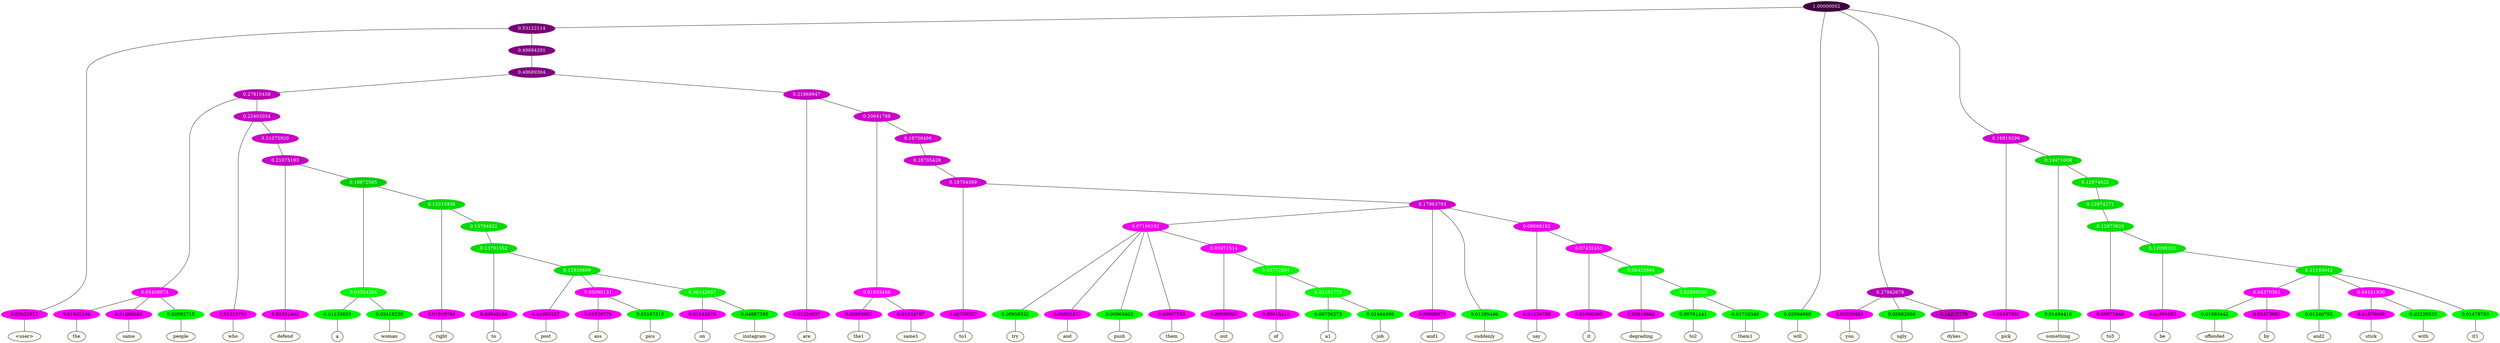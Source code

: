 graph {
	node [format=png height=0.15 nodesep=0.001 ordering=out overlap=prism overlap_scaling=0.01 ranksep=0.001 ratio=0.2 style=filled width=0.15]
	{
		rank=same
		a_w_5 [label="\<user\>" color=black fillcolor=floralwhite style="filled,solid"]
		a_w_23 [label=the color=black fillcolor=floralwhite style="filled,solid"]
		a_w_24 [label=same color=black fillcolor=floralwhite style="filled,solid"]
		a_w_25 [label=people color=black fillcolor=floralwhite style="filled,solid"]
		a_w_26 [label=who color=black fillcolor=floralwhite style="filled,solid"]
		a_w_38 [label=defend color=black fillcolor=floralwhite style="filled,solid"]
		a_w_53 [label=a color=black fillcolor=floralwhite style="filled,solid"]
		a_w_54 [label=woman color=black fillcolor=floralwhite style="filled,solid"]
		a_w_55 [label=right color=black fillcolor=floralwhite style="filled,solid"]
		a_w_69 [label=to color=black fillcolor=floralwhite style="filled,solid"]
		a_w_75 [label=post color=black fillcolor=floralwhite style="filled,solid"]
		a_w_82 [label=ass color=black fillcolor=floralwhite style="filled,solid"]
		a_w_83 [label=pics color=black fillcolor=floralwhite style="filled,solid"]
		a_w_84 [label=on color=black fillcolor=floralwhite style="filled,solid"]
		a_w_85 [label=instagram color=black fillcolor=floralwhite style="filled,solid"]
		a_w_20 [label=are color=black fillcolor=floralwhite style="filled,solid"]
		a_w_33 [label=the1 color=black fillcolor=floralwhite style="filled,solid"]
		a_w_34 [label=same1 color=black fillcolor=floralwhite style="filled,solid"]
		a_w_47 [label=to1 color=black fillcolor=floralwhite style="filled,solid"]
		a_w_62 [label=try color=black fillcolor=floralwhite style="filled,solid"]
		a_w_63 [label=and color=black fillcolor=floralwhite style="filled,solid"]
		a_w_64 [label=push color=black fillcolor=floralwhite style="filled,solid"]
		a_w_65 [label=them color=black fillcolor=floralwhite style="filled,solid"]
		a_w_71 [label=out color=black fillcolor=floralwhite style="filled,solid"]
		a_w_78 [label=of color=black fillcolor=floralwhite style="filled,solid"]
		a_w_86 [label=a1 color=black fillcolor=floralwhite style="filled,solid"]
		a_w_87 [label=job color=black fillcolor=floralwhite style="filled,solid"]
		a_w_58 [label=and1 color=black fillcolor=floralwhite style="filled,solid"]
		a_w_59 [label=suddenly color=black fillcolor=floralwhite style="filled,solid"]
		a_w_67 [label=say color=black fillcolor=floralwhite style="filled,solid"]
		a_w_73 [label=it color=black fillcolor=floralwhite style="filled,solid"]
		a_w_80 [label=degrading color=black fillcolor=floralwhite style="filled,solid"]
		a_w_88 [label=to2 color=black fillcolor=floralwhite style="filled,solid"]
		a_w_89 [label=them1 color=black fillcolor=floralwhite style="filled,solid"]
		a_w_2 [label=will color=black fillcolor=floralwhite style="filled,solid"]
		a_w_7 [label=you color=black fillcolor=floralwhite style="filled,solid"]
		a_w_8 [label=ugly color=black fillcolor=floralwhite style="filled,solid"]
		a_w_9 [label=dykes color=black fillcolor=floralwhite style="filled,solid"]
		a_w_10 [label=pick color=black fillcolor=floralwhite style="filled,solid"]
		a_w_13 [label=something color=black fillcolor=floralwhite style="filled,solid"]
		a_w_30 [label=to3 color=black fillcolor=floralwhite style="filled,solid"]
		a_w_36 [label=be color=black fillcolor=floralwhite style="filled,solid"]
		a_w_49 [label=offended color=black fillcolor=floralwhite style="filled,solid"]
		a_w_50 [label=by color=black fillcolor=floralwhite style="filled,solid"]
		a_w_42 [label=and2 color=black fillcolor=floralwhite style="filled,solid"]
		a_w_51 [label=stick color=black fillcolor=floralwhite style="filled,solid"]
		a_w_52 [label=with color=black fillcolor=floralwhite style="filled,solid"]
		a_w_44 [label=it1 color=black fillcolor=floralwhite style="filled,solid"]
	}
	a_n_5 -- a_w_5
	a_n_23 -- a_w_23
	a_n_24 -- a_w_24
	a_n_25 -- a_w_25
	a_n_26 -- a_w_26
	a_n_38 -- a_w_38
	a_n_53 -- a_w_53
	a_n_54 -- a_w_54
	a_n_55 -- a_w_55
	a_n_69 -- a_w_69
	a_n_75 -- a_w_75
	a_n_82 -- a_w_82
	a_n_83 -- a_w_83
	a_n_84 -- a_w_84
	a_n_85 -- a_w_85
	a_n_20 -- a_w_20
	a_n_33 -- a_w_33
	a_n_34 -- a_w_34
	a_n_47 -- a_w_47
	a_n_62 -- a_w_62
	a_n_63 -- a_w_63
	a_n_64 -- a_w_64
	a_n_65 -- a_w_65
	a_n_71 -- a_w_71
	a_n_78 -- a_w_78
	a_n_86 -- a_w_86
	a_n_87 -- a_w_87
	a_n_58 -- a_w_58
	a_n_59 -- a_w_59
	a_n_67 -- a_w_67
	a_n_73 -- a_w_73
	a_n_80 -- a_w_80
	a_n_88 -- a_w_88
	a_n_89 -- a_w_89
	a_n_2 -- a_w_2
	a_n_7 -- a_w_7
	a_n_8 -- a_w_8
	a_n_9 -- a_w_9
	a_n_10 -- a_w_10
	a_n_13 -- a_w_13
	a_n_30 -- a_w_30
	a_n_36 -- a_w_36
	a_n_49 -- a_w_49
	a_n_50 -- a_w_50
	a_n_42 -- a_w_42
	a_n_51 -- a_w_51
	a_n_52 -- a_w_52
	a_n_44 -- a_w_44
	{
		rank=same
		a_n_5 [label=0.03422652 color="0.835 1.000 0.966" fontcolor=black]
		a_n_23 [label=0.01632339 color="0.835 1.000 0.984" fontcolor=black]
		a_n_24 [label=0.01688081 color="0.835 1.000 0.983" fontcolor=black]
		a_n_25 [label=0.02082715 color="0.334 1.000 0.979" fontcolor=black]
		a_n_26 [label=0.01323793 color="0.835 1.000 0.987" fontcolor=black]
		a_n_38 [label=0.02201901 color="0.835 1.000 0.978" fontcolor=black]
		a_n_53 [label=0.01133853 color="0.334 1.000 0.989" fontcolor=black]
		a_n_54 [label=0.02418230 color="0.334 1.000 0.976" fontcolor=black]
		a_n_55 [label=0.01519769 color="0.835 1.000 0.985" fontcolor=black]
		a_n_69 [label=0.00948184 color="0.835 1.000 0.991" fontcolor=black]
		a_n_75 [label=0.01603427 color="0.835 1.000 0.984" fontcolor=black]
		a_n_82 [label=0.01920776 color="0.835 1.000 0.981" fontcolor=black]
		a_n_83 [label=0.03167318 color="0.334 1.000 0.968" fontcolor=black]
		a_n_84 [label=0.01245876 color="0.835 1.000 0.988" fontcolor=black]
		a_n_85 [label=0.04887395 color="0.334 1.000 0.951" fontcolor=black]
		a_n_20 [label=0.01224637 color="0.835 1.000 0.988" fontcolor=black]
		a_n_33 [label=0.00895902 color="0.835 1.000 0.991" fontcolor=black]
		a_n_34 [label=0.01034797 color="0.835 1.000 0.990" fontcolor=black]
		a_n_47 [label=0.00739557 color="0.835 1.000 0.993" fontcolor=black]
		a_n_62 [label=0.00958522 color="0.334 1.000 0.990" fontcolor=black]
		a_n_63 [label=0.00801872 color="0.835 1.000 0.992" fontcolor=black]
		a_n_64 [label=0.00965603 color="0.334 1.000 0.990" fontcolor=black]
		a_n_65 [label=0.00907555 color="0.835 1.000 0.991" fontcolor=black]
		a_n_71 [label=0.00698360 color="0.835 1.000 0.993" fontcolor=black]
		a_n_78 [label=0.00610415 color="0.835 1.000 0.994" fontcolor=black]
		a_n_86 [label=0.00756273 color="0.334 1.000 0.992" fontcolor=black]
		a_n_87 [label=0.01404396 color="0.334 1.000 0.986" fontcolor=black]
		a_n_58 [label=0.00898975 color="0.835 1.000 0.991" fontcolor=black]
		a_n_59 [label=0.01289496 color="0.334 1.000 0.987" fontcolor=black]
		a_n_67 [label=0.01234789 color="0.835 1.000 0.988" fontcolor=black]
		a_n_73 [label=0.01006303 color="0.835 1.000 0.990" fontcolor=black]
		a_n_80 [label=0.03914864 color="0.835 1.000 0.961" fontcolor=black]
		a_n_88 [label=0.00791241 color="0.334 1.000 0.992" fontcolor=black]
		a_n_89 [label=0.01710340 color="0.334 1.000 0.983" fontcolor=black]
		a_n_2 [label=0.02004068 color="0.334 1.000 0.980" fontcolor=black]
		a_n_7 [label=0.03020464 color="0.835 1.000 0.970" fontcolor=black]
		a_n_8 [label=0.05682050 color="0.334 1.000 0.943" fontcolor=black]
		a_n_9 [label=0.19213776 color="0.835 1.000 0.808" fontcolor=black]
		a_n_10 [label=0.02447091 color="0.835 1.000 0.976" fontcolor=black]
		a_n_13 [label=0.01494416 color="0.334 1.000 0.985" fontcolor=black]
		a_n_30 [label=0.00875468 color="0.835 1.000 0.991" fontcolor=black]
		a_n_36 [label=0.00904502 color="0.835 1.000 0.991" fontcolor=black]
		a_n_49 [label=0.01893442 color="0.334 1.000 0.981" fontcolor=black]
		a_n_50 [label=0.02473992 color="0.835 1.000 0.975" fontcolor=black]
		a_n_42 [label=0.01240792 color="0.334 1.000 0.988" fontcolor=black]
		a_n_51 [label=0.01870049 color="0.835 1.000 0.981" fontcolor=black]
		a_n_52 [label=0.02226535 color="0.334 1.000 0.978" fontcolor=black]
		a_n_44 [label=0.01478783 color="0.334 1.000 0.985" fontcolor=black]
	}
	a_n_0 [label=1.00000002 color="0.835 1.000 0.250" fontcolor=grey99]
	a_n_1 [label=0.53122114 color="0.835 1.000 0.469" fontcolor=grey99]
	a_n_0 -- a_n_1
	a_n_0 -- a_n_2
	a_n_3 [label=0.27942678 color="0.835 1.000 0.721" fontcolor=grey99]
	a_n_0 -- a_n_3
	a_n_4 [label=0.16919299 color="0.835 1.000 0.831" fontcolor=grey99]
	a_n_0 -- a_n_4
	a_n_1 -- a_n_5
	a_n_6 [label=0.49694201 color="0.835 1.000 0.503" fontcolor=grey99]
	a_n_1 -- a_n_6
	a_n_3 -- a_n_7
	a_n_3 -- a_n_8
	a_n_3 -- a_n_9
	a_n_4 -- a_n_10
	a_n_11 [label=0.14471008 color="0.334 1.000 0.855" fontcolor=grey99]
	a_n_4 -- a_n_11
	a_n_12 [label=0.49689304 color="0.835 1.000 0.503" fontcolor=grey99]
	a_n_6 -- a_n_12
	a_n_11 -- a_n_13
	a_n_14 [label=0.12974622 color="0.334 1.000 0.870" fontcolor=grey99]
	a_n_11 -- a_n_14
	a_n_15 [label=0.27815458 color="0.835 1.000 0.722" fontcolor=grey99]
	a_n_12 -- a_n_15
	a_n_16 [label=0.21868947 color="0.835 1.000 0.781" fontcolor=grey99]
	a_n_12 -- a_n_16
	a_n_17 [label=0.12974271 color="0.334 1.000 0.870" fontcolor=grey99]
	a_n_14 -- a_n_17
	a_n_18 [label=0.05408874 color="0.835 1.000 0.946" fontcolor=grey99]
	a_n_15 -- a_n_18
	a_n_19 [label=0.22402034 color="0.835 1.000 0.776" fontcolor=grey99]
	a_n_15 -- a_n_19
	a_n_16 -- a_n_20
	a_n_21 [label=0.20641788 color="0.835 1.000 0.794" fontcolor=grey99]
	a_n_16 -- a_n_21
	a_n_22 [label=0.12973920 color="0.334 1.000 0.870" fontcolor=grey99]
	a_n_17 -- a_n_22
	a_n_18 -- a_n_23
	a_n_18 -- a_n_24
	a_n_18 -- a_n_25
	a_n_19 -- a_n_26
	a_n_27 [label=0.21075920 color="0.835 1.000 0.789" fontcolor=grey99]
	a_n_19 -- a_n_27
	a_n_28 [label=0.01933456 color="0.835 1.000 0.981" fontcolor=grey99]
	a_n_21 -- a_n_28
	a_n_29 [label=0.18706466 color="0.835 1.000 0.813" fontcolor=grey99]
	a_n_21 -- a_n_29
	a_n_22 -- a_n_30
	a_n_31 [label=0.12098101 color="0.334 1.000 0.879" fontcolor=grey99]
	a_n_22 -- a_n_31
	a_n_32 [label=0.21075193 color="0.835 1.000 0.789" fontcolor=grey99]
	a_n_27 -- a_n_32
	a_n_28 -- a_n_33
	a_n_28 -- a_n_34
	a_n_35 [label=0.18705428 color="0.835 1.000 0.813" fontcolor=grey99]
	a_n_29 -- a_n_35
	a_n_31 -- a_n_36
	a_n_37 [label=0.11193042 color="0.334 1.000 0.888" fontcolor=grey99]
	a_n_31 -- a_n_37
	a_n_32 -- a_n_38
	a_n_39 [label=0.18872565 color="0.334 1.000 0.811" fontcolor=grey99]
	a_n_32 -- a_n_39
	a_n_40 [label=0.18704389 color="0.835 1.000 0.813" fontcolor=grey99]
	a_n_35 -- a_n_40
	a_n_41 [label=0.04370361 color="0.835 1.000 0.956" fontcolor=grey99]
	a_n_37 -- a_n_41
	a_n_37 -- a_n_42
	a_n_43 [label=0.04101930 color="0.835 1.000 0.959" fontcolor=grey99]
	a_n_37 -- a_n_43
	a_n_37 -- a_n_44
	a_n_45 [label=0.03554304 color="0.334 1.000 0.964" fontcolor=grey99]
	a_n_39 -- a_n_45
	a_n_46 [label=0.15315936 color="0.334 1.000 0.847" fontcolor=grey99]
	a_n_39 -- a_n_46
	a_n_40 -- a_n_47
	a_n_48 [label=0.17963793 color="0.835 1.000 0.820" fontcolor=grey99]
	a_n_40 -- a_n_48
	a_n_41 -- a_n_49
	a_n_41 -- a_n_50
	a_n_43 -- a_n_51
	a_n_43 -- a_n_52
	a_n_45 -- a_n_53
	a_n_45 -- a_n_54
	a_n_46 -- a_n_55
	a_n_56 [label=0.13794621 color="0.334 1.000 0.862" fontcolor=grey99]
	a_n_46 -- a_n_56
	a_n_57 [label=0.07106192 color="0.835 1.000 0.929" fontcolor=grey99]
	a_n_48 -- a_n_57
	a_n_48 -- a_n_58
	a_n_48 -- a_n_59
	a_n_60 [label=0.08668182 color="0.835 1.000 0.913" fontcolor=grey99]
	a_n_48 -- a_n_60
	a_n_61 [label=0.13791352 color="0.334 1.000 0.862" fontcolor=grey99]
	a_n_56 -- a_n_61
	a_n_57 -- a_n_62
	a_n_57 -- a_n_63
	a_n_57 -- a_n_64
	a_n_57 -- a_n_65
	a_n_66 [label=0.03471514 color="0.835 1.000 0.965" fontcolor=grey99]
	a_n_57 -- a_n_66
	a_n_60 -- a_n_67
	a_n_68 [label=0.07432451 color="0.835 1.000 0.926" fontcolor=grey99]
	a_n_60 -- a_n_68
	a_n_61 -- a_n_69
	a_n_70 [label=0.12839899 color="0.334 1.000 0.872" fontcolor=grey99]
	a_n_61 -- a_n_70
	a_n_66 -- a_n_71
	a_n_72 [label=0.02772894 color="0.334 1.000 0.972" fontcolor=grey99]
	a_n_66 -- a_n_72
	a_n_68 -- a_n_73
	a_n_74 [label=0.06425694 color="0.334 1.000 0.936" fontcolor=grey99]
	a_n_68 -- a_n_74
	a_n_70 -- a_n_75
	a_n_76 [label=0.05090131 color="0.835 1.000 0.949" fontcolor=grey99]
	a_n_70 -- a_n_76
	a_n_77 [label=0.06142657 color="0.334 1.000 0.939" fontcolor=grey99]
	a_n_70 -- a_n_77
	a_n_72 -- a_n_78
	a_n_79 [label=0.02161772 color="0.334 1.000 0.978" fontcolor=grey99]
	a_n_72 -- a_n_79
	a_n_74 -- a_n_80
	a_n_81 [label=0.02509506 color="0.334 1.000 0.975" fontcolor=grey99]
	a_n_74 -- a_n_81
	a_n_76 -- a_n_82
	a_n_76 -- a_n_83
	a_n_77 -- a_n_84
	a_n_77 -- a_n_85
	a_n_79 -- a_n_86
	a_n_79 -- a_n_87
	a_n_81 -- a_n_88
	a_n_81 -- a_n_89
}
